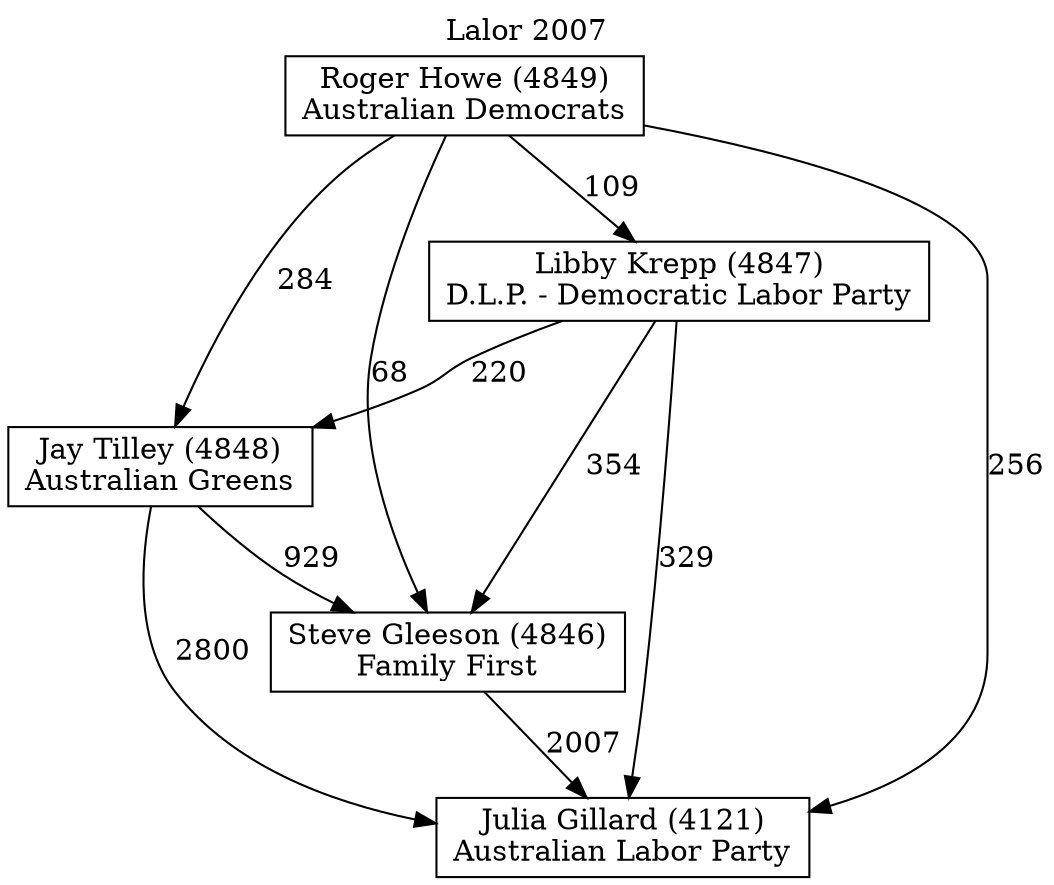 // House preference flow
digraph "Julia Gillard (4121)_Lalor_2007" {
	graph [label="Lalor 2007" labelloc=t mclimit=10]
	node [shape=box]
	"Jay Tilley (4848)" [label="Jay Tilley (4848)
Australian Greens"]
	"Julia Gillard (4121)" [label="Julia Gillard (4121)
Australian Labor Party"]
	"Libby Krepp (4847)" [label="Libby Krepp (4847)
D.L.P. - Democratic Labor Party"]
	"Roger Howe (4849)" [label="Roger Howe (4849)
Australian Democrats"]
	"Steve Gleeson (4846)" [label="Steve Gleeson (4846)
Family First"]
	"Jay Tilley (4848)" -> "Julia Gillard (4121)" [label=2800]
	"Jay Tilley (4848)" -> "Steve Gleeson (4846)" [label=929]
	"Libby Krepp (4847)" -> "Jay Tilley (4848)" [label=220]
	"Libby Krepp (4847)" -> "Julia Gillard (4121)" [label=329]
	"Libby Krepp (4847)" -> "Steve Gleeson (4846)" [label=354]
	"Roger Howe (4849)" -> "Jay Tilley (4848)" [label=284]
	"Roger Howe (4849)" -> "Julia Gillard (4121)" [label=256]
	"Roger Howe (4849)" -> "Libby Krepp (4847)" [label=109]
	"Roger Howe (4849)" -> "Steve Gleeson (4846)" [label=68]
	"Steve Gleeson (4846)" -> "Julia Gillard (4121)" [label=2007]
}
